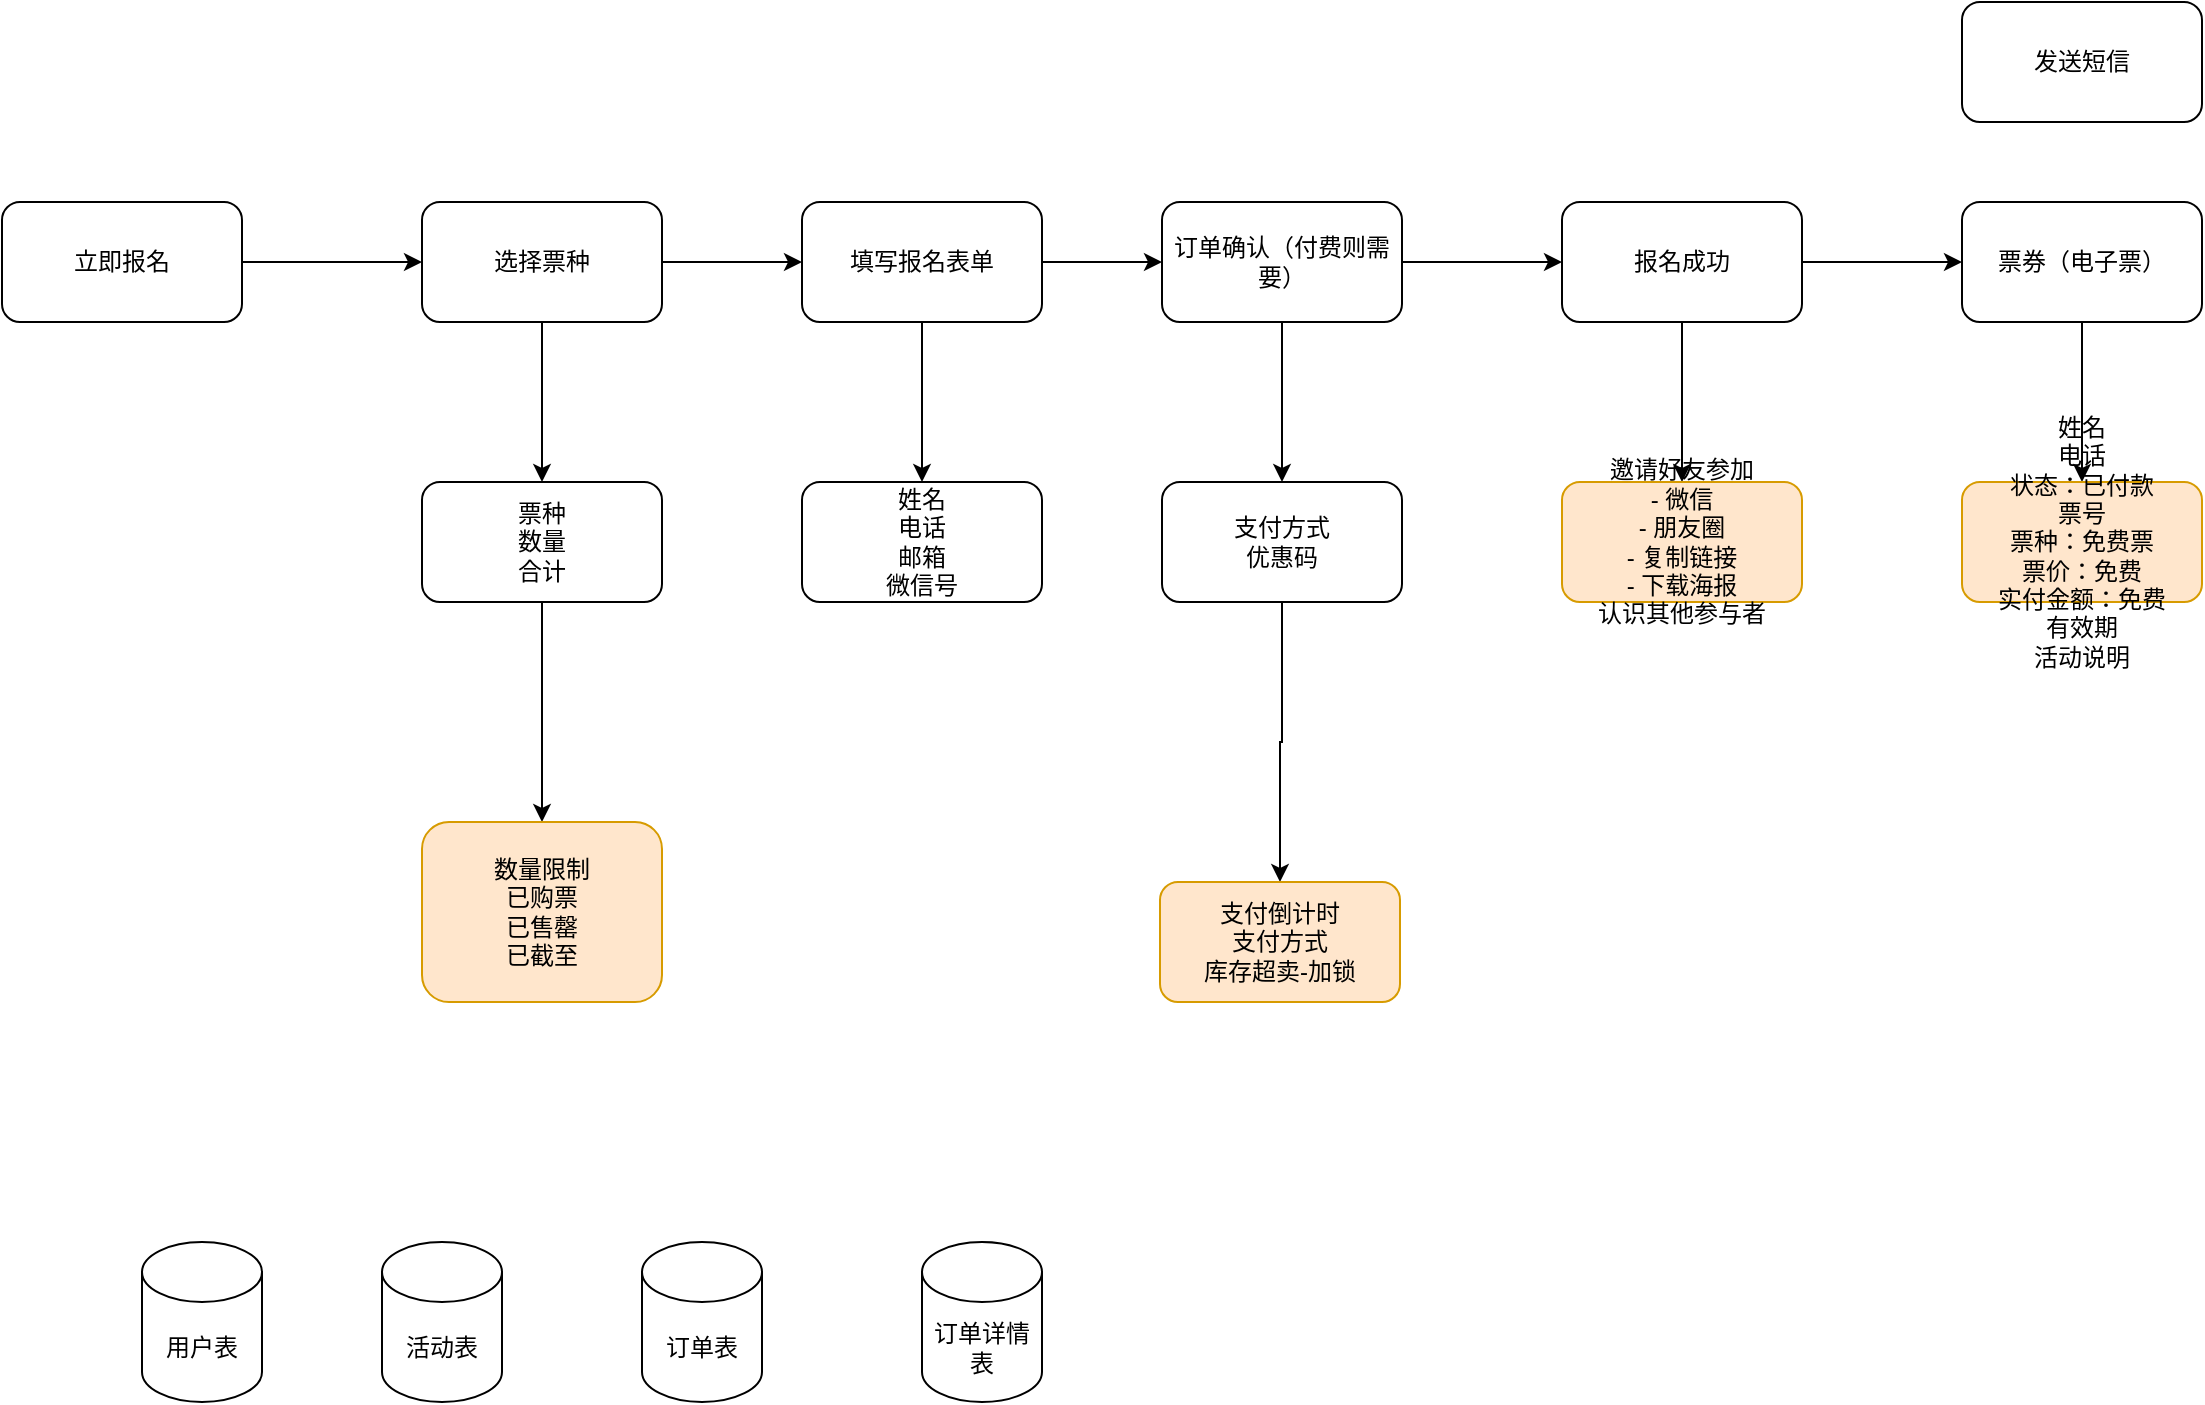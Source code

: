 <mxfile version="24.0.1" type="github">
  <diagram name="第 1 页" id="p39dXnjNt2d64MNdaQHX">
    <mxGraphModel dx="2072" dy="833" grid="1" gridSize="10" guides="1" tooltips="1" connect="1" arrows="1" fold="1" page="1" pageScale="1" pageWidth="827" pageHeight="1169" math="0" shadow="0">
      <root>
        <mxCell id="0" />
        <mxCell id="1" parent="0" />
        <mxCell id="tb8oyuOAFIxV61g0iYeD-8" style="edgeStyle=orthogonalEdgeStyle;rounded=0;orthogonalLoop=1;jettySize=auto;html=1;exitX=1;exitY=0.5;exitDx=0;exitDy=0;" edge="1" parent="1" source="tb8oyuOAFIxV61g0iYeD-6" target="tb8oyuOAFIxV61g0iYeD-7">
          <mxGeometry relative="1" as="geometry" />
        </mxCell>
        <mxCell id="tb8oyuOAFIxV61g0iYeD-6" value="立即报名" style="rounded=1;whiteSpace=wrap;html=1;" vertex="1" parent="1">
          <mxGeometry x="-20" y="160" width="120" height="60" as="geometry" />
        </mxCell>
        <mxCell id="tb8oyuOAFIxV61g0iYeD-10" style="edgeStyle=orthogonalEdgeStyle;rounded=0;orthogonalLoop=1;jettySize=auto;html=1;exitX=1;exitY=0.5;exitDx=0;exitDy=0;entryX=0;entryY=0.5;entryDx=0;entryDy=0;" edge="1" parent="1" source="tb8oyuOAFIxV61g0iYeD-7" target="tb8oyuOAFIxV61g0iYeD-9">
          <mxGeometry relative="1" as="geometry" />
        </mxCell>
        <mxCell id="tb8oyuOAFIxV61g0iYeD-16" value="" style="edgeStyle=orthogonalEdgeStyle;rounded=0;orthogonalLoop=1;jettySize=auto;html=1;" edge="1" parent="1" source="tb8oyuOAFIxV61g0iYeD-7" target="tb8oyuOAFIxV61g0iYeD-15">
          <mxGeometry relative="1" as="geometry" />
        </mxCell>
        <mxCell id="tb8oyuOAFIxV61g0iYeD-7" value="选择票种" style="rounded=1;whiteSpace=wrap;html=1;" vertex="1" parent="1">
          <mxGeometry x="190" y="160" width="120" height="60" as="geometry" />
        </mxCell>
        <mxCell id="tb8oyuOAFIxV61g0iYeD-14" value="" style="edgeStyle=orthogonalEdgeStyle;rounded=0;orthogonalLoop=1;jettySize=auto;html=1;" edge="1" parent="1" source="tb8oyuOAFIxV61g0iYeD-9" target="tb8oyuOAFIxV61g0iYeD-13">
          <mxGeometry relative="1" as="geometry" />
        </mxCell>
        <mxCell id="tb8oyuOAFIxV61g0iYeD-42" style="edgeStyle=orthogonalEdgeStyle;rounded=0;orthogonalLoop=1;jettySize=auto;html=1;exitX=1;exitY=0.5;exitDx=0;exitDy=0;entryX=0;entryY=0.5;entryDx=0;entryDy=0;" edge="1" parent="1" source="tb8oyuOAFIxV61g0iYeD-9" target="tb8oyuOAFIxV61g0iYeD-11">
          <mxGeometry relative="1" as="geometry" />
        </mxCell>
        <mxCell id="tb8oyuOAFIxV61g0iYeD-9" value="填写报名表单" style="rounded=1;whiteSpace=wrap;html=1;" vertex="1" parent="1">
          <mxGeometry x="380" y="160" width="120" height="60" as="geometry" />
        </mxCell>
        <mxCell id="tb8oyuOAFIxV61g0iYeD-24" value="" style="edgeStyle=orthogonalEdgeStyle;rounded=0;orthogonalLoop=1;jettySize=auto;html=1;" edge="1" parent="1" source="tb8oyuOAFIxV61g0iYeD-11" target="tb8oyuOAFIxV61g0iYeD-23">
          <mxGeometry relative="1" as="geometry" />
        </mxCell>
        <mxCell id="tb8oyuOAFIxV61g0iYeD-43" style="edgeStyle=orthogonalEdgeStyle;rounded=0;orthogonalLoop=1;jettySize=auto;html=1;exitX=1;exitY=0.5;exitDx=0;exitDy=0;entryX=0;entryY=0.5;entryDx=0;entryDy=0;" edge="1" parent="1" source="tb8oyuOAFIxV61g0iYeD-11" target="tb8oyuOAFIxV61g0iYeD-29">
          <mxGeometry relative="1" as="geometry" />
        </mxCell>
        <mxCell id="tb8oyuOAFIxV61g0iYeD-11" value="订单确认（付费则需要）" style="rounded=1;whiteSpace=wrap;html=1;" vertex="1" parent="1">
          <mxGeometry x="560" y="160" width="120" height="60" as="geometry" />
        </mxCell>
        <mxCell id="tb8oyuOAFIxV61g0iYeD-13" value="姓名&lt;div&gt;电话&lt;/div&gt;&lt;div&gt;邮箱&lt;br&gt;微信号&lt;/div&gt;" style="whiteSpace=wrap;html=1;rounded=1;" vertex="1" parent="1">
          <mxGeometry x="380" y="300" width="120" height="60" as="geometry" />
        </mxCell>
        <mxCell id="tb8oyuOAFIxV61g0iYeD-22" value="" style="edgeStyle=orthogonalEdgeStyle;rounded=0;orthogonalLoop=1;jettySize=auto;html=1;" edge="1" parent="1" source="tb8oyuOAFIxV61g0iYeD-15" target="tb8oyuOAFIxV61g0iYeD-21">
          <mxGeometry relative="1" as="geometry" />
        </mxCell>
        <mxCell id="tb8oyuOAFIxV61g0iYeD-15" value="票种&lt;div&gt;数量&lt;/div&gt;&lt;div&gt;合计&lt;/div&gt;" style="whiteSpace=wrap;html=1;rounded=1;" vertex="1" parent="1">
          <mxGeometry x="190" y="300" width="120" height="60" as="geometry" />
        </mxCell>
        <mxCell id="tb8oyuOAFIxV61g0iYeD-21" value="数量限制&lt;br&gt;已购票&lt;div&gt;已售罄&lt;br&gt;已截至&lt;/div&gt;" style="whiteSpace=wrap;html=1;rounded=1;fillColor=#ffe6cc;strokeColor=#d79b00;" vertex="1" parent="1">
          <mxGeometry x="190" y="470" width="120" height="90" as="geometry" />
        </mxCell>
        <mxCell id="tb8oyuOAFIxV61g0iYeD-26" value="" style="edgeStyle=orthogonalEdgeStyle;rounded=0;orthogonalLoop=1;jettySize=auto;html=1;" edge="1" parent="1" source="tb8oyuOAFIxV61g0iYeD-23" target="tb8oyuOAFIxV61g0iYeD-25">
          <mxGeometry relative="1" as="geometry" />
        </mxCell>
        <mxCell id="tb8oyuOAFIxV61g0iYeD-23" value="支付方式&lt;br&gt;优惠码" style="whiteSpace=wrap;html=1;rounded=1;" vertex="1" parent="1">
          <mxGeometry x="560" y="300" width="120" height="60" as="geometry" />
        </mxCell>
        <mxCell id="tb8oyuOAFIxV61g0iYeD-25" value="支付倒计时&lt;br&gt;支付方式&lt;br&gt;库存超卖-加锁" style="whiteSpace=wrap;html=1;rounded=1;fillColor=#ffe6cc;strokeColor=#d79b00;" vertex="1" parent="1">
          <mxGeometry x="559" y="500" width="120" height="60" as="geometry" />
        </mxCell>
        <mxCell id="tb8oyuOAFIxV61g0iYeD-44" style="edgeStyle=orthogonalEdgeStyle;rounded=0;orthogonalLoop=1;jettySize=auto;html=1;exitX=1;exitY=0.5;exitDx=0;exitDy=0;" edge="1" parent="1" source="tb8oyuOAFIxV61g0iYeD-29" target="tb8oyuOAFIxV61g0iYeD-34">
          <mxGeometry relative="1" as="geometry" />
        </mxCell>
        <mxCell id="tb8oyuOAFIxV61g0iYeD-46" value="" style="edgeStyle=orthogonalEdgeStyle;rounded=0;orthogonalLoop=1;jettySize=auto;html=1;" edge="1" parent="1" source="tb8oyuOAFIxV61g0iYeD-29" target="tb8oyuOAFIxV61g0iYeD-45">
          <mxGeometry relative="1" as="geometry" />
        </mxCell>
        <mxCell id="tb8oyuOAFIxV61g0iYeD-29" value="报名成功" style="rounded=1;whiteSpace=wrap;html=1;" vertex="1" parent="1">
          <mxGeometry x="760" y="160" width="120" height="60" as="geometry" />
        </mxCell>
        <mxCell id="tb8oyuOAFIxV61g0iYeD-38" value="" style="edgeStyle=orthogonalEdgeStyle;rounded=0;orthogonalLoop=1;jettySize=auto;html=1;" edge="1" parent="1" source="tb8oyuOAFIxV61g0iYeD-34" target="tb8oyuOAFIxV61g0iYeD-37">
          <mxGeometry relative="1" as="geometry" />
        </mxCell>
        <mxCell id="tb8oyuOAFIxV61g0iYeD-34" value="票券（电子票）" style="rounded=1;whiteSpace=wrap;html=1;" vertex="1" parent="1">
          <mxGeometry x="960" y="160" width="120" height="60" as="geometry" />
        </mxCell>
        <mxCell id="tb8oyuOAFIxV61g0iYeD-37" value="姓名&lt;br&gt;电话&lt;br&gt;&lt;div&gt;状态：已付款&lt;/div&gt;&lt;div&gt;票号&lt;br&gt;票种：免费票&lt;br&gt;票价：免费&lt;br&gt;实付金额：免费&lt;br&gt;有效期&lt;br&gt;活动说明&lt;/div&gt;" style="whiteSpace=wrap;html=1;rounded=1;fillColor=#ffe6cc;strokeColor=#d79b00;" vertex="1" parent="1">
          <mxGeometry x="960" y="300" width="120" height="60" as="geometry" />
        </mxCell>
        <mxCell id="tb8oyuOAFIxV61g0iYeD-41" value="用户表" style="shape=cylinder3;whiteSpace=wrap;html=1;boundedLbl=1;backgroundOutline=1;size=15;" vertex="1" parent="1">
          <mxGeometry x="50" y="680" width="60" height="80" as="geometry" />
        </mxCell>
        <mxCell id="tb8oyuOAFIxV61g0iYeD-45" value="邀请好友参加&lt;br&gt;- 微信&lt;br&gt;- 朋友圈&lt;br&gt;- 复制链接&lt;br&gt;- 下载海报&lt;br&gt;认识其他参与者" style="whiteSpace=wrap;html=1;rounded=1;fillColor=#ffe6cc;strokeColor=#d79b00;" vertex="1" parent="1">
          <mxGeometry x="760" y="300" width="120" height="60" as="geometry" />
        </mxCell>
        <mxCell id="tb8oyuOAFIxV61g0iYeD-47" value="活动表" style="shape=cylinder3;whiteSpace=wrap;html=1;boundedLbl=1;backgroundOutline=1;size=15;" vertex="1" parent="1">
          <mxGeometry x="170" y="680" width="60" height="80" as="geometry" />
        </mxCell>
        <mxCell id="tb8oyuOAFIxV61g0iYeD-49" value="发送短信" style="rounded=1;whiteSpace=wrap;html=1;" vertex="1" parent="1">
          <mxGeometry x="960" y="60" width="120" height="60" as="geometry" />
        </mxCell>
        <mxCell id="tb8oyuOAFIxV61g0iYeD-50" value="订单表" style="shape=cylinder3;whiteSpace=wrap;html=1;boundedLbl=1;backgroundOutline=1;size=15;" vertex="1" parent="1">
          <mxGeometry x="300" y="680" width="60" height="80" as="geometry" />
        </mxCell>
        <mxCell id="tb8oyuOAFIxV61g0iYeD-51" value="订单详情表" style="shape=cylinder3;whiteSpace=wrap;html=1;boundedLbl=1;backgroundOutline=1;size=15;" vertex="1" parent="1">
          <mxGeometry x="440" y="680" width="60" height="80" as="geometry" />
        </mxCell>
      </root>
    </mxGraphModel>
  </diagram>
</mxfile>

